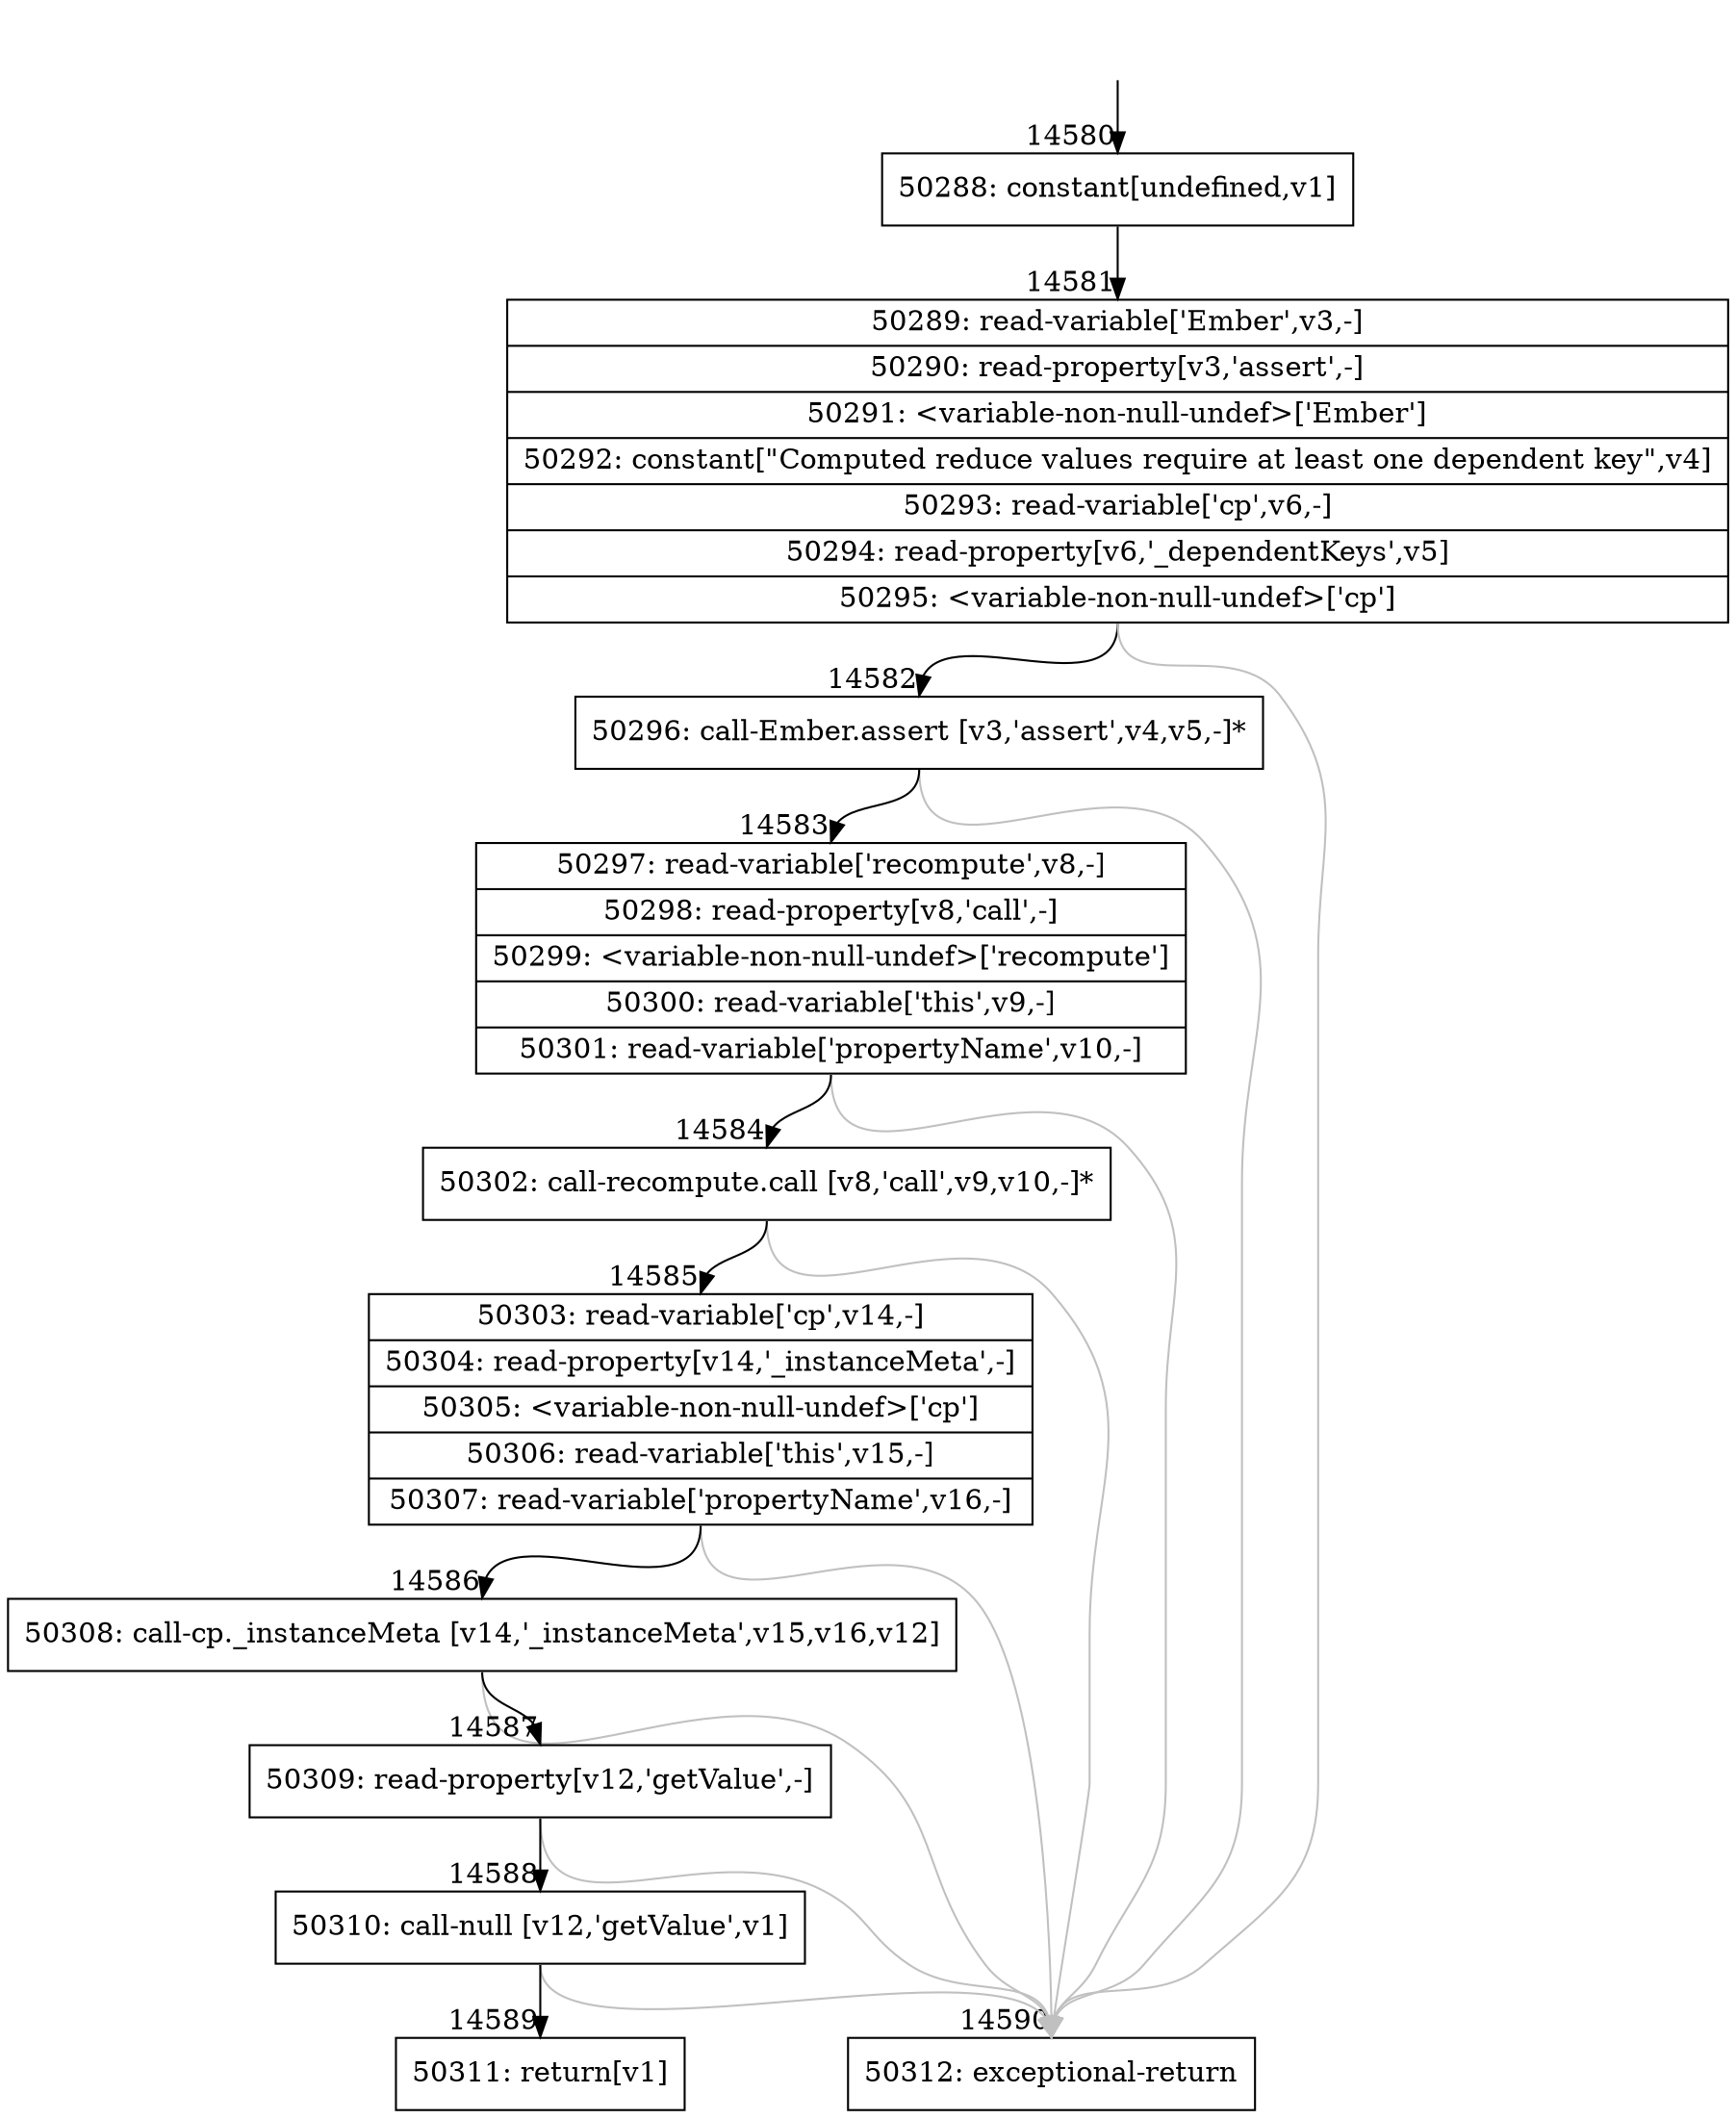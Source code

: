 digraph {
rankdir="TD"
BB_entry1217[shape=none,label=""];
BB_entry1217 -> BB14580 [tailport=s, headport=n, headlabel="    14580"]
BB14580 [shape=record label="{50288: constant[undefined,v1]}" ] 
BB14580 -> BB14581 [tailport=s, headport=n, headlabel="      14581"]
BB14581 [shape=record label="{50289: read-variable['Ember',v3,-]|50290: read-property[v3,'assert',-]|50291: \<variable-non-null-undef\>['Ember']|50292: constant[\"Computed reduce values require at least one dependent key\",v4]|50293: read-variable['cp',v6,-]|50294: read-property[v6,'_dependentKeys',v5]|50295: \<variable-non-null-undef\>['cp']}" ] 
BB14581 -> BB14582 [tailport=s, headport=n, headlabel="      14582"]
BB14581 -> BB14590 [tailport=s, headport=n, color=gray, headlabel="      14590"]
BB14582 [shape=record label="{50296: call-Ember.assert [v3,'assert',v4,v5,-]*}" ] 
BB14582 -> BB14583 [tailport=s, headport=n, headlabel="      14583"]
BB14582 -> BB14590 [tailport=s, headport=n, color=gray]
BB14583 [shape=record label="{50297: read-variable['recompute',v8,-]|50298: read-property[v8,'call',-]|50299: \<variable-non-null-undef\>['recompute']|50300: read-variable['this',v9,-]|50301: read-variable['propertyName',v10,-]}" ] 
BB14583 -> BB14584 [tailport=s, headport=n, headlabel="      14584"]
BB14583 -> BB14590 [tailport=s, headport=n, color=gray]
BB14584 [shape=record label="{50302: call-recompute.call [v8,'call',v9,v10,-]*}" ] 
BB14584 -> BB14585 [tailport=s, headport=n, headlabel="      14585"]
BB14584 -> BB14590 [tailport=s, headport=n, color=gray]
BB14585 [shape=record label="{50303: read-variable['cp',v14,-]|50304: read-property[v14,'_instanceMeta',-]|50305: \<variable-non-null-undef\>['cp']|50306: read-variable['this',v15,-]|50307: read-variable['propertyName',v16,-]}" ] 
BB14585 -> BB14586 [tailport=s, headport=n, headlabel="      14586"]
BB14585 -> BB14590 [tailport=s, headport=n, color=gray]
BB14586 [shape=record label="{50308: call-cp._instanceMeta [v14,'_instanceMeta',v15,v16,v12]}" ] 
BB14586 -> BB14587 [tailport=s, headport=n, headlabel="      14587"]
BB14586 -> BB14590 [tailport=s, headport=n, color=gray]
BB14587 [shape=record label="{50309: read-property[v12,'getValue',-]}" ] 
BB14587 -> BB14588 [tailport=s, headport=n, headlabel="      14588"]
BB14587 -> BB14590 [tailport=s, headport=n, color=gray]
BB14588 [shape=record label="{50310: call-null [v12,'getValue',v1]}" ] 
BB14588 -> BB14589 [tailport=s, headport=n, headlabel="      14589"]
BB14588 -> BB14590 [tailport=s, headport=n, color=gray]
BB14589 [shape=record label="{50311: return[v1]}" ] 
BB14590 [shape=record label="{50312: exceptional-return}" ] 
//#$~ 26723
}
